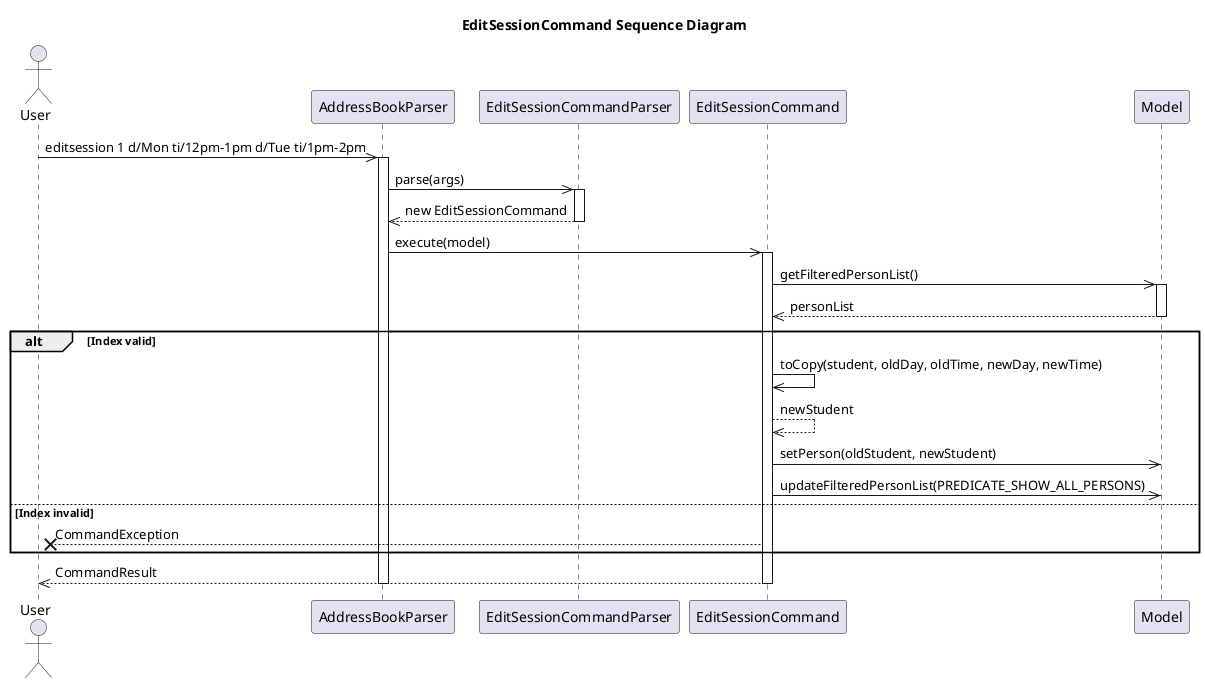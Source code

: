 @startuml
title EditSessionCommand Sequence Diagram

actor User
participant Parser as "AddressBookParser"
participant ESCParser as "EditSessionCommandParser"
participant ESC as "EditSessionCommand"
participant Model

User ->> Parser : editsession 1 d/Mon ti/12pm-1pm d/Tue ti/1pm-2pm
activate Parser
Parser ->> ESCParser : parse(args)
activate ESCParser
ESCParser -->> Parser : new EditSessionCommand
deactivate ESCParser

Parser ->> ESC : execute(model)
activate ESC

ESC ->> Model : getFilteredPersonList()
activate Model
Model -->> ESC : personList
deactivate Model

alt Index valid
    ESC ->> ESC : toCopy(student, oldDay, oldTime, newDay, newTime)
    ESC -->> ESC : newStudent
    ESC ->> Model : setPerson(oldStudent, newStudent)
    ESC ->> Model : updateFilteredPersonList(PREDICATE_SHOW_ALL_PERSONS)
else Index invalid
    ESC --x User : CommandException
end

ESC -->> User : CommandResult
deactivate ESC
deactivate Parser

@enduml
